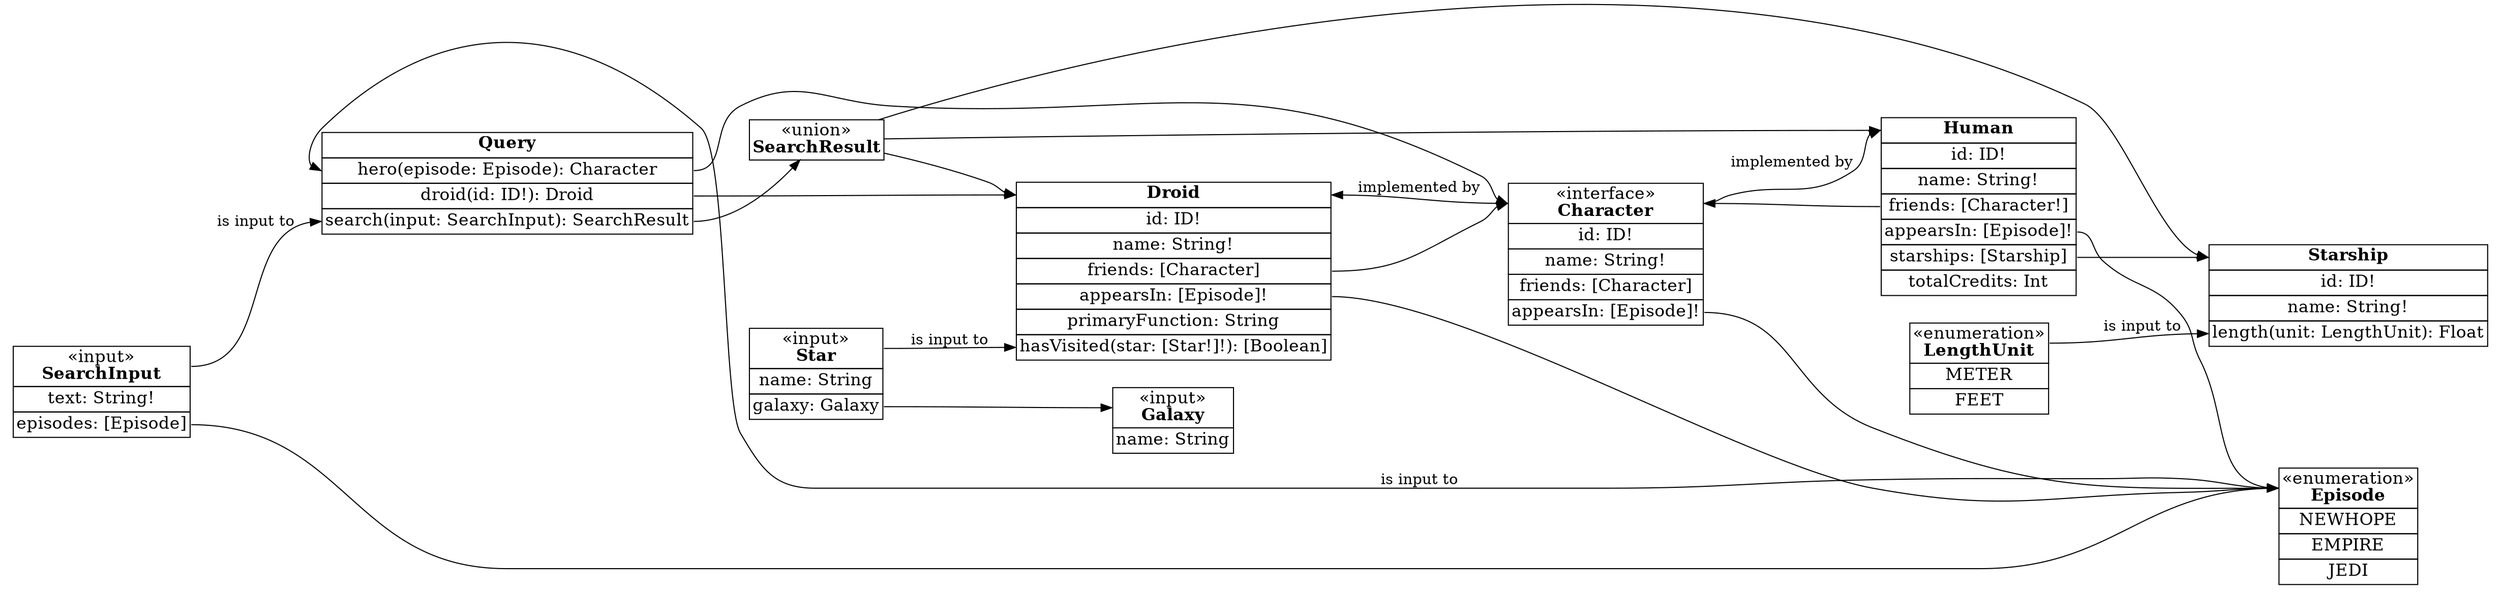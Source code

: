 digraph erd {
graph [
  rankdir = "LR"
];
node [
  fontsize = "16"
  shape = "plaintext"
];
edge [
];
"Query" [label=<<TABLE COLOR="BLACK" BORDER="0" CELLBORDER="1" CELLSPACING="0"><TR><TD PORT="__title"><FONT COLOR="BLACK"><B>Query</B></FONT></TD></TR><TR><TD ALIGN="CENTER" PORT="heroport"><FONT COLOR="BLACK">hero(episode: Episode): Character</FONT></TD></TR>,<TR><TD ALIGN="CENTER" PORT="droidport"><FONT COLOR="BLACK">droid(id: ID!): Droid</FONT></TD></TR>,<TR><TD ALIGN="CENTER" PORT="searchport"><FONT COLOR="BLACK">search(input: SearchInput): SearchResult</FONT></TD></TR></TABLE>>];
"Droid" [label=<<TABLE COLOR="BLACK" BORDER="0" CELLBORDER="1" CELLSPACING="0"><TR><TD PORT="__title"><FONT COLOR="BLACK"><B>Droid</B></FONT></TD></TR><TR><TD ALIGN="CENTER" PORT="idport"><FONT COLOR="BLACK">id: ID!</FONT></TD></TR>,<TR><TD ALIGN="CENTER" PORT="nameport"><FONT COLOR="BLACK">name: String!</FONT></TD></TR>,<TR><TD ALIGN="CENTER" PORT="friendsport"><FONT COLOR="BLACK">friends: [Character]</FONT></TD></TR>,<TR><TD ALIGN="CENTER" PORT="appearsInport"><FONT COLOR="BLACK">appearsIn: [Episode]!</FONT></TD></TR>,<TR><TD ALIGN="CENTER" PORT="primaryFunctionport"><FONT COLOR="BLACK">primaryFunction: String</FONT></TD></TR>,<TR><TD ALIGN="CENTER" PORT="hasVisitedport"><FONT COLOR="BLACK">hasVisited(star: [Star!]!): [Boolean]</FONT></TD></TR></TABLE>>];
"Human" [label=<<TABLE COLOR="BLACK" BORDER="0" CELLBORDER="1" CELLSPACING="0"><TR><TD PORT="__title"><FONT COLOR="BLACK"><B>Human</B></FONT></TD></TR><TR><TD ALIGN="CENTER" PORT="idport"><FONT COLOR="BLACK">id: ID!</FONT></TD></TR>,<TR><TD ALIGN="CENTER" PORT="nameport"><FONT COLOR="BLACK">name: String!</FONT></TD></TR>,<TR><TD ALIGN="CENTER" PORT="friendsport"><FONT COLOR="BLACK">friends: [Character!]</FONT></TD></TR>,<TR><TD ALIGN="CENTER" PORT="appearsInport"><FONT COLOR="BLACK">appearsIn: [Episode]!</FONT></TD></TR>,<TR><TD ALIGN="CENTER" PORT="starshipsport"><FONT COLOR="BLACK">starships: [Starship]</FONT></TD></TR>,<TR><TD ALIGN="CENTER" PORT="totalCreditsport"><FONT COLOR="BLACK">totalCredits: Int</FONT></TD></TR></TABLE>>];
"Starship" [label=<<TABLE COLOR="BLACK" BORDER="0" CELLBORDER="1" CELLSPACING="0"><TR><TD PORT="__title"><FONT COLOR="BLACK"><B>Starship</B></FONT></TD></TR><TR><TD ALIGN="CENTER" PORT="idport"><FONT COLOR="BLACK">id: ID!</FONT></TD></TR>,<TR><TD ALIGN="CENTER" PORT="nameport"><FONT COLOR="BLACK">name: String!</FONT></TD></TR>,<TR><TD ALIGN="CENTER" PORT="lengthport"><FONT COLOR="BLACK">length(unit: LengthUnit): Float</FONT></TD></TR></TABLE>>];

"Episode" [label=<<TABLE COLOR="BLACK" BORDER="0" CELLBORDER="1" CELLSPACING="0"><TR><TD PORT="__title"><FONT COLOR="BLACK">&laquo;enumeration&raquo;<BR/><B>Episode</B></FONT></TD></TR><TR><TD ALIGN="CENTER" PORT="NEWHOPEport"><FONT COLOR="BLACK">NEWHOPE</FONT></TD></TR>,<TR><TD ALIGN="CENTER" PORT="EMPIREport"><FONT COLOR="BLACK">EMPIRE</FONT></TD></TR>,<TR><TD ALIGN="CENTER" PORT="JEDIport"><FONT COLOR="BLACK">JEDI</FONT></TD></TR></TABLE>>];
"LengthUnit" [label=<<TABLE COLOR="BLACK" BORDER="0" CELLBORDER="1" CELLSPACING="0"><TR><TD PORT="__title"><FONT COLOR="BLACK">&laquo;enumeration&raquo;<BR/><B>LengthUnit</B></FONT></TD></TR><TR><TD ALIGN="CENTER" PORT="METERport"><FONT COLOR="BLACK">METER</FONT></TD></TR>,<TR><TD ALIGN="CENTER" PORT="FEETport"><FONT COLOR="BLACK">FEET</FONT></TD></TR></TABLE>>];

"Character" [label=<<TABLE COLOR="BLACK" BORDER="0" CELLBORDER="1" CELLSPACING="0"><TR><TD PORT="__title"><FONT COLOR="BLACK">&laquo;interface&raquo;<BR/><B>Character</B></FONT></TD></TR><TR><TD ALIGN="CENTER" PORT="idport"><FONT COLOR="BLACK">id: ID!</FONT></TD></TR>,<TR><TD ALIGN="CENTER" PORT="nameport"><FONT COLOR="BLACK">name: String!</FONT></TD></TR>,<TR><TD ALIGN="CENTER" PORT="friendsport"><FONT COLOR="BLACK">friends: [Character]</FONT></TD></TR>,<TR><TD ALIGN="CENTER" PORT="appearsInport"><FONT COLOR="BLACK">appearsIn: [Episode]!</FONT></TD></TR></TABLE>>];

"Star" [label=<<TABLE COLOR="BLACK" BORDER="0" CELLBORDER="1" CELLSPACING="0"><TR><TD PORT="__title"><FONT COLOR="BLACK">&laquo;input&raquo;<BR/><B>Star</B></FONT></TD></TR><TR><TD ALIGN="CENTER" PORT="nameport"><FONT COLOR="BLACK">name: String</FONT></TD></TR>,<TR><TD ALIGN="CENTER" PORT="galaxyport"><FONT COLOR="BLACK">galaxy: Galaxy</FONT></TD></TR></TABLE>>];
"Galaxy" [label=<<TABLE COLOR="BLACK" BORDER="0" CELLBORDER="1" CELLSPACING="0"><TR><TD PORT="__title"><FONT COLOR="BLACK">&laquo;input&raquo;<BR/><B>Galaxy</B></FONT></TD></TR><TR><TD ALIGN="CENTER" PORT="nameport"><FONT COLOR="BLACK">name: String</FONT></TD></TR></TABLE>>];
"SearchInput" [label=<<TABLE COLOR="BLACK" BORDER="0" CELLBORDER="1" CELLSPACING="0"><TR><TD PORT="__title"><FONT COLOR="BLACK">&laquo;input&raquo;<BR/><B>SearchInput</B></FONT></TD></TR><TR><TD ALIGN="CENTER" PORT="textport"><FONT COLOR="BLACK">text: String!</FONT></TD></TR>,<TR><TD ALIGN="CENTER" PORT="episodesport"><FONT COLOR="BLACK">episodes: [Episode]</FONT></TD></TR></TABLE>>];

"SearchResult" [label=<<TABLE COLOR="BLACK" BORDER="0" CELLBORDER="1" CELLSPACING="0"><TR><TD PORT="__title"><FONT COLOR="BLACK">&laquo;union&raquo;<BR/><B>SearchResult</B></FONT></TD></TR></TABLE>>];



"Query":heroport -> "Character":__title [color="BLACK" fontcolor="BLACK"];
"Episode":__title -> "Query":heroport:w [color="BLACK" fontcolor="BLACK" label="is input to"];
"Query":droidport -> "Droid":__title [color="BLACK" fontcolor="BLACK"];
"Query":searchport -> "SearchResult":__title [color="BLACK" fontcolor="BLACK"];
"SearchInput":__title -> "Query":searchport:w [color="BLACK" fontcolor="BLACK" label="is input to"];
"Droid":friendsport -> "Character":__title [color="BLACK" fontcolor="BLACK"];
"Droid":appearsInport -> "Episode":__title [color="BLACK" fontcolor="BLACK"];
"Star":__title -> "Droid":hasVisitedport:w [color="BLACK" fontcolor="BLACK" label="is input to"];
"Human":friendsport -> "Character":__title [color="BLACK" fontcolor="BLACK"];
"Human":appearsInport -> "Episode":__title [color="BLACK" fontcolor="BLACK"];
"Human":starshipsport -> "Starship":__title [color="BLACK" fontcolor="BLACK"];
"LengthUnit":__title -> "Starship":lengthport:w [color="BLACK" fontcolor="BLACK" label="is input to"];
"Character":appearsInport -> "Episode":__title [color="BLACK" fontcolor="BLACK"];
"Character":__title -> "Droid":__title [color="BLACK" fontcolor="BLACK" label="implemented by"];
"Character":__title -> "Human":__title [color="BLACK" fontcolor="BLACK" label="implemented by"];
"Star":galaxyport -> "Galaxy":__title [color="BLACK" fontcolor="BLACK"];
"SearchInput":episodesport -> "Episode":__title [color="BLACK" fontcolor="BLACK"];
"SearchResult":__title -> "Human":__title [color="BLACK" fontcolor="BLACK"];
"SearchResult":__title -> "Droid":__title [color="BLACK" fontcolor="BLACK"];
"SearchResult":__title -> "Starship":__title [color="BLACK" fontcolor="BLACK"];


}
